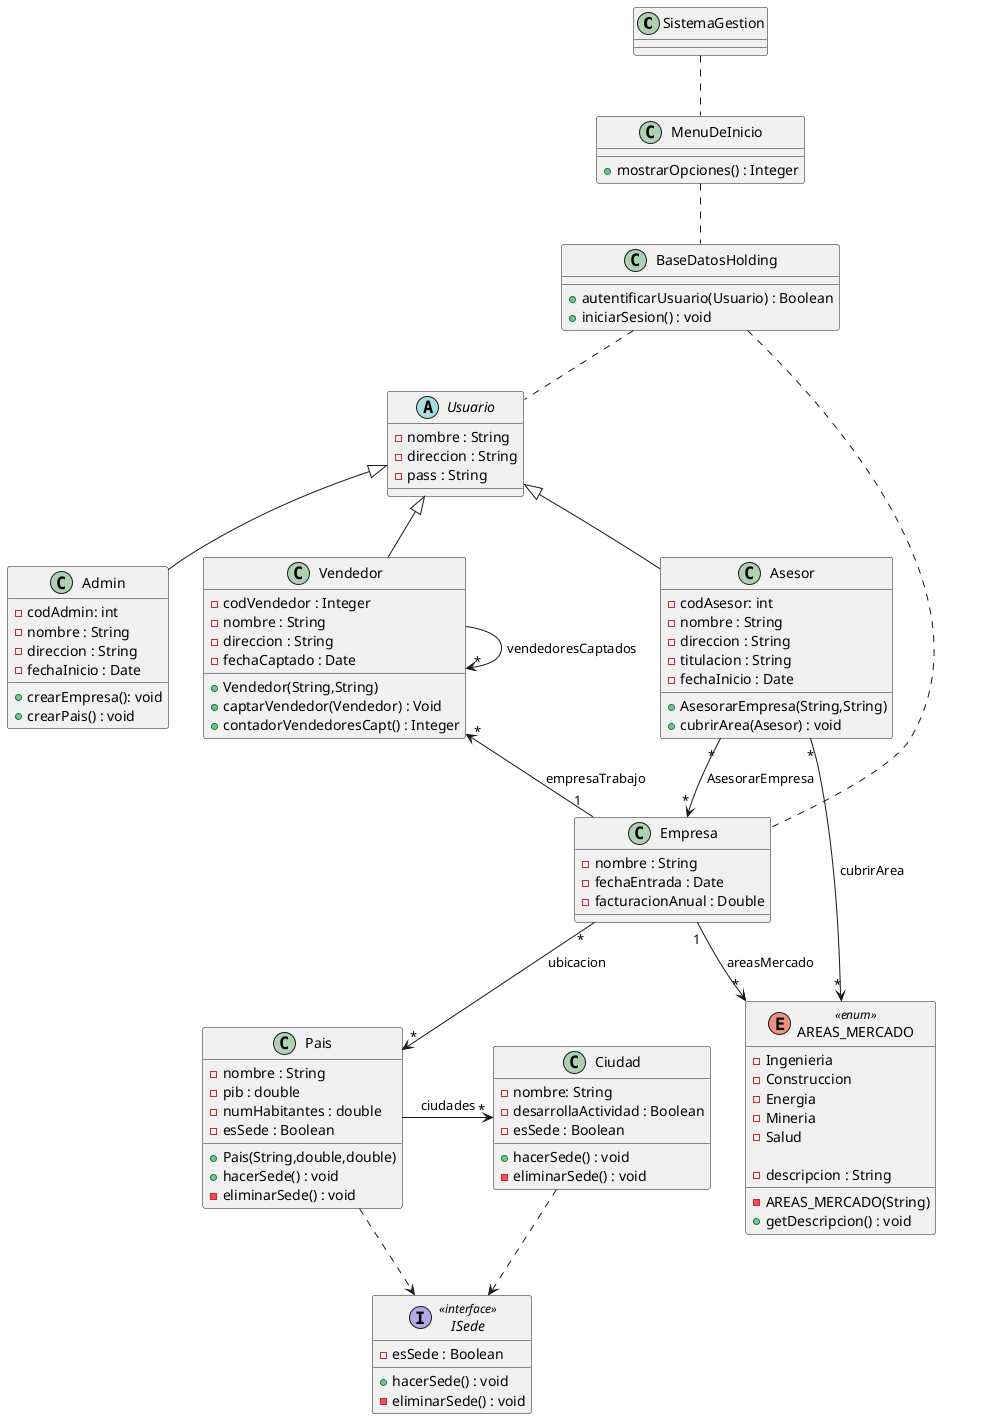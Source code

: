 @startuml
class SistemaGestion{

}

class MenuDeInicio{
+mostrarOpciones() : Integer
}

class BaseDatosHolding{
+autentificarUsuario(Usuario) : Boolean
+iniciarSesion() : void
}

abstract Usuario{
-nombre : String
-direccion : String
-pass : String
}

class Vendedor extends Usuario{
    -codVendedor : Integer
    -nombre : String
    -direccion : String
    -fechaCaptado : Date
    +Vendedor(String,String)
    +captarVendedor(Vendedor) : Void
    +contadorVendedoresCapt() : Integer
}

class Empresa{
    -nombre : String
    -fechaEntrada : Date
    -facturacionAnual : Double

}

enum  AREAS_MERCADO <<enum>> {
    -Ingenieria
    -Construccion
    -Energia
    -Mineria
    -Salud

    -descripcion : String

    -AREAS_MERCADO(String)
    +getDescripcion() : void

}

class Pais{
    -nombre : String
    -pib : double
    -numHabitantes : double
    -esSede : Boolean

    +Pais(String,double,double)
    +hacerSede() : void
    -eliminarSede() : void
}

class Ciudad{
    -nombre: String
    -desarrollaActividad : Boolean
    -esSede : Boolean

    +hacerSede() : void
    -eliminarSede() : void
}

interface ISede <<interface>>{
    -esSede : Boolean
    +hacerSede() : void
    -eliminarSede() : void
}

class Asesor extends Usuario{
-codAsesor: int
-nombre : String
-direccion : String
-titulacion : String
-fechaInicio : Date
+AsesorarEmpresa(String,String)
+cubrirArea(Asesor) : void
}

class Admin extends Usuario{
-codAdmin: int
-nombre : String
-direccion : String
-fechaInicio : Date
+crearEmpresa(): void
+crearPais() : void

}

SistemaGestion -. MenuDeInicio
MenuDeInicio -. BaseDatosHolding
BaseDatosHolding -. Usuario
BaseDatosHolding -. Empresa
Vendedor "*"<-- "1" Empresa : empresaTrabajo
Vendedor -> "*" Vendedor : vendedoresCaptados
Empresa "1"--> "*" AREAS_MERCADO : areasMercado
Empresa "*" --> "*" Pais : ubicacion
Pais -> "*" Ciudad : ciudades
Pais -.> ISede
Ciudad -.> ISede
Asesor "*"--> "*" AREAS_MERCADO : cubrirArea
Asesor "*" --> "*" Empresa : AsesorarEmpresa


@enduml